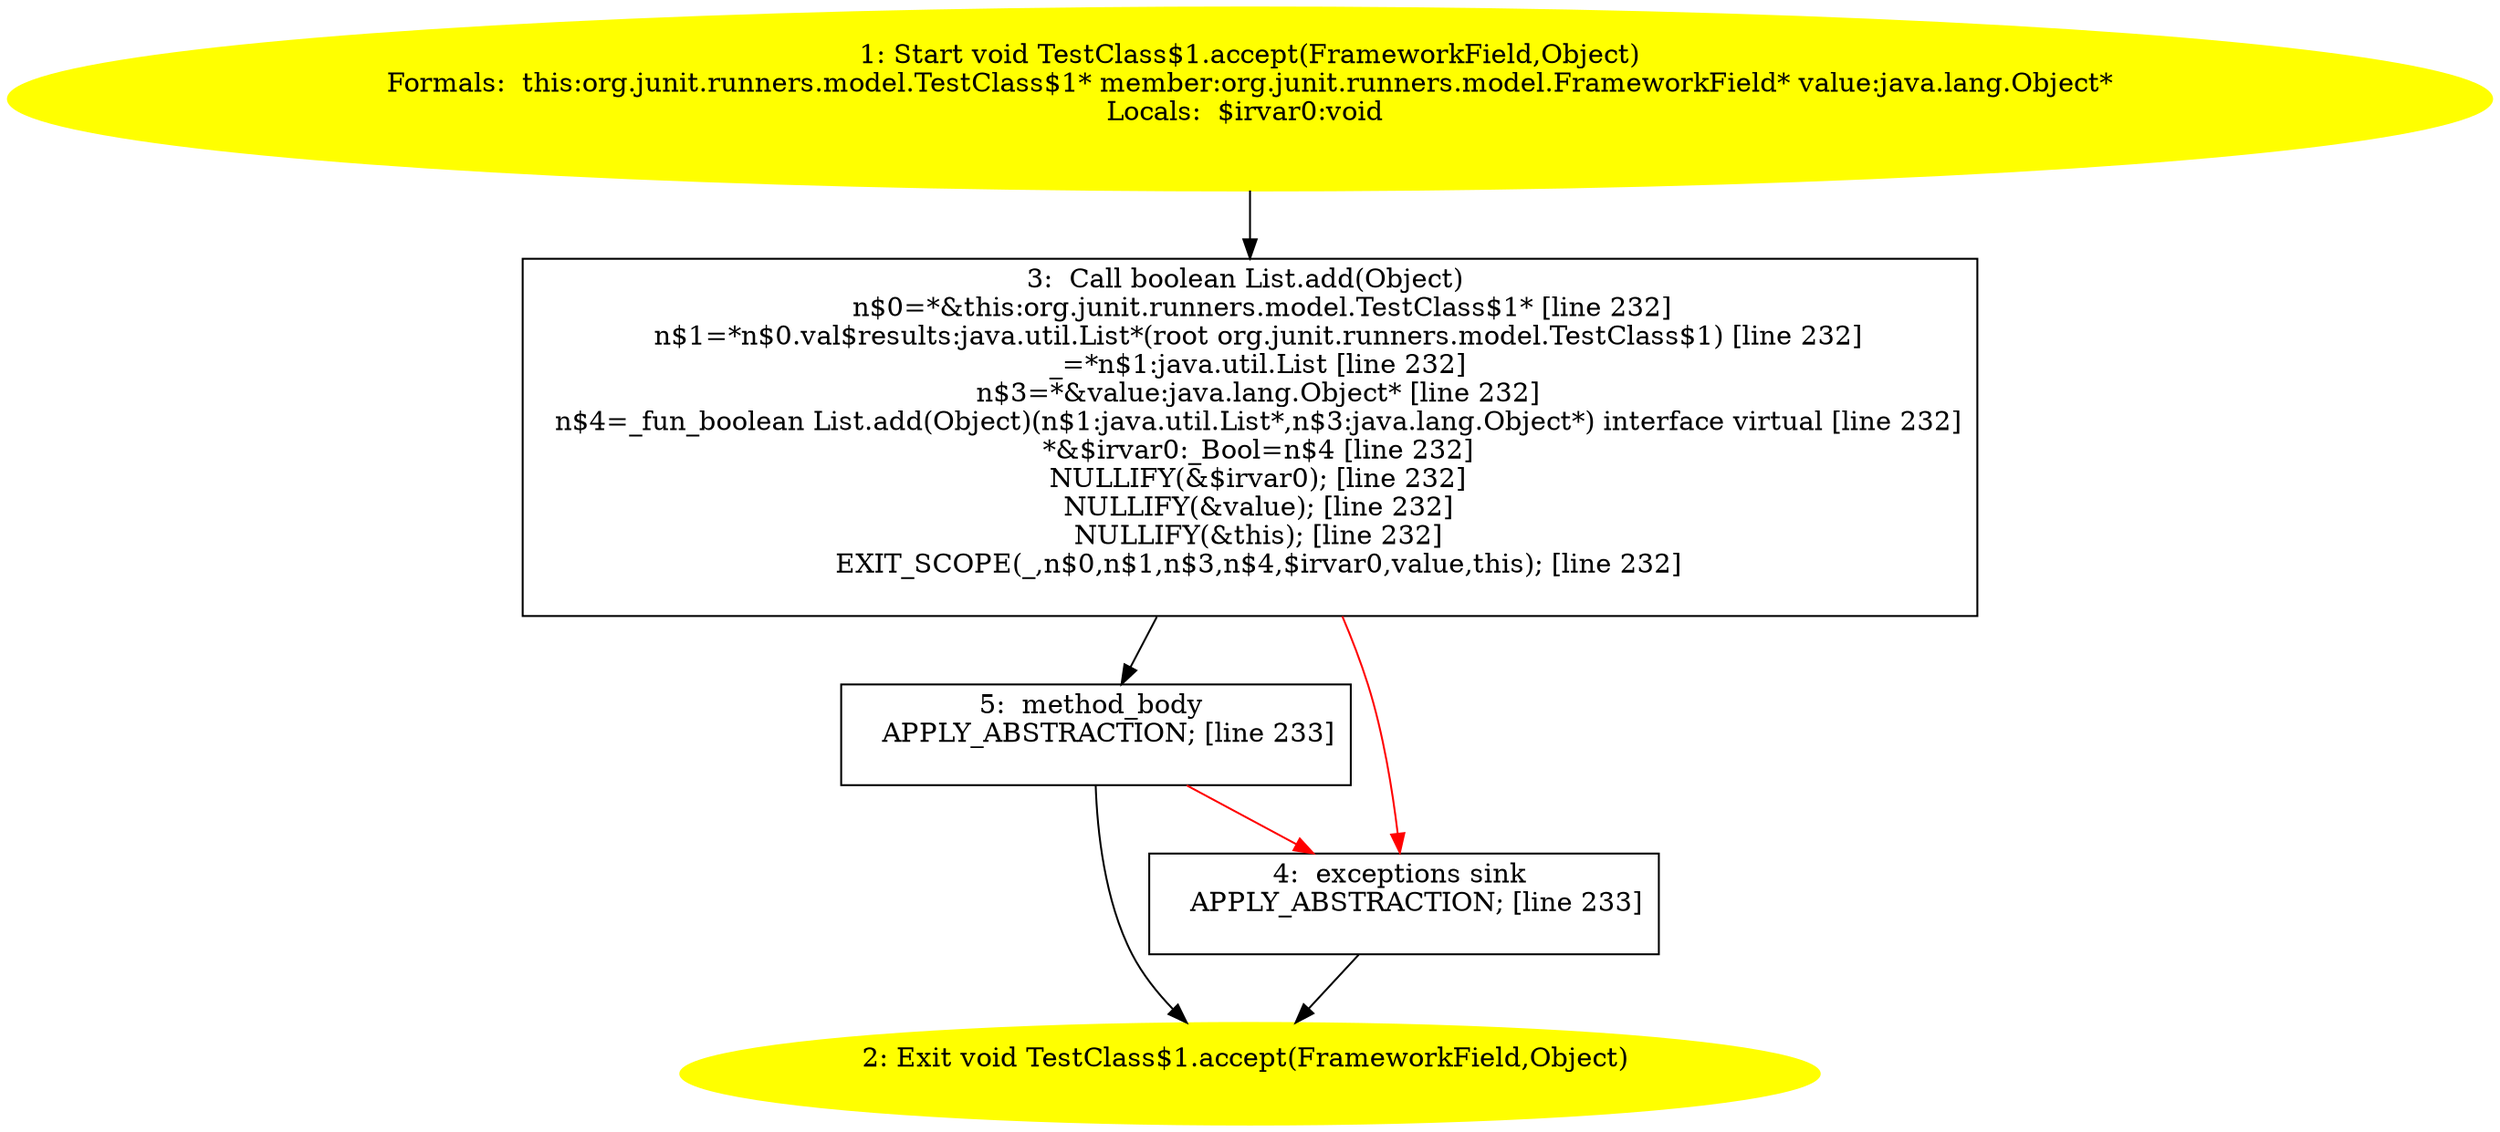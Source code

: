 /* @generated */
digraph cfg {
"org.junit.runners.model.TestClass$1.accept(org.junit.runners.model.FrameworkField,java.lang.Object):.5ad8b192f5a1eb4647d512ecd4a2dc00_1" [label="1: Start void TestClass$1.accept(FrameworkField,Object)\nFormals:  this:org.junit.runners.model.TestClass$1* member:org.junit.runners.model.FrameworkField* value:java.lang.Object*\nLocals:  $irvar0:void \n  " color=yellow style=filled]
	

	 "org.junit.runners.model.TestClass$1.accept(org.junit.runners.model.FrameworkField,java.lang.Object):.5ad8b192f5a1eb4647d512ecd4a2dc00_1" -> "org.junit.runners.model.TestClass$1.accept(org.junit.runners.model.FrameworkField,java.lang.Object):.5ad8b192f5a1eb4647d512ecd4a2dc00_3" ;
"org.junit.runners.model.TestClass$1.accept(org.junit.runners.model.FrameworkField,java.lang.Object):.5ad8b192f5a1eb4647d512ecd4a2dc00_2" [label="2: Exit void TestClass$1.accept(FrameworkField,Object) \n  " color=yellow style=filled]
	

"org.junit.runners.model.TestClass$1.accept(org.junit.runners.model.FrameworkField,java.lang.Object):.5ad8b192f5a1eb4647d512ecd4a2dc00_3" [label="3:  Call boolean List.add(Object) \n   n$0=*&this:org.junit.runners.model.TestClass$1* [line 232]\n  n$1=*n$0.val$results:java.util.List*(root org.junit.runners.model.TestClass$1) [line 232]\n  _=*n$1:java.util.List [line 232]\n  n$3=*&value:java.lang.Object* [line 232]\n  n$4=_fun_boolean List.add(Object)(n$1:java.util.List*,n$3:java.lang.Object*) interface virtual [line 232]\n  *&$irvar0:_Bool=n$4 [line 232]\n  NULLIFY(&$irvar0); [line 232]\n  NULLIFY(&value); [line 232]\n  NULLIFY(&this); [line 232]\n  EXIT_SCOPE(_,n$0,n$1,n$3,n$4,$irvar0,value,this); [line 232]\n " shape="box"]
	

	 "org.junit.runners.model.TestClass$1.accept(org.junit.runners.model.FrameworkField,java.lang.Object):.5ad8b192f5a1eb4647d512ecd4a2dc00_3" -> "org.junit.runners.model.TestClass$1.accept(org.junit.runners.model.FrameworkField,java.lang.Object):.5ad8b192f5a1eb4647d512ecd4a2dc00_5" ;
	 "org.junit.runners.model.TestClass$1.accept(org.junit.runners.model.FrameworkField,java.lang.Object):.5ad8b192f5a1eb4647d512ecd4a2dc00_3" -> "org.junit.runners.model.TestClass$1.accept(org.junit.runners.model.FrameworkField,java.lang.Object):.5ad8b192f5a1eb4647d512ecd4a2dc00_4" [color="red" ];
"org.junit.runners.model.TestClass$1.accept(org.junit.runners.model.FrameworkField,java.lang.Object):.5ad8b192f5a1eb4647d512ecd4a2dc00_4" [label="4:  exceptions sink \n   APPLY_ABSTRACTION; [line 233]\n " shape="box"]
	

	 "org.junit.runners.model.TestClass$1.accept(org.junit.runners.model.FrameworkField,java.lang.Object):.5ad8b192f5a1eb4647d512ecd4a2dc00_4" -> "org.junit.runners.model.TestClass$1.accept(org.junit.runners.model.FrameworkField,java.lang.Object):.5ad8b192f5a1eb4647d512ecd4a2dc00_2" ;
"org.junit.runners.model.TestClass$1.accept(org.junit.runners.model.FrameworkField,java.lang.Object):.5ad8b192f5a1eb4647d512ecd4a2dc00_5" [label="5:  method_body \n   APPLY_ABSTRACTION; [line 233]\n " shape="box"]
	

	 "org.junit.runners.model.TestClass$1.accept(org.junit.runners.model.FrameworkField,java.lang.Object):.5ad8b192f5a1eb4647d512ecd4a2dc00_5" -> "org.junit.runners.model.TestClass$1.accept(org.junit.runners.model.FrameworkField,java.lang.Object):.5ad8b192f5a1eb4647d512ecd4a2dc00_2" ;
	 "org.junit.runners.model.TestClass$1.accept(org.junit.runners.model.FrameworkField,java.lang.Object):.5ad8b192f5a1eb4647d512ecd4a2dc00_5" -> "org.junit.runners.model.TestClass$1.accept(org.junit.runners.model.FrameworkField,java.lang.Object):.5ad8b192f5a1eb4647d512ecd4a2dc00_4" [color="red" ];
}
